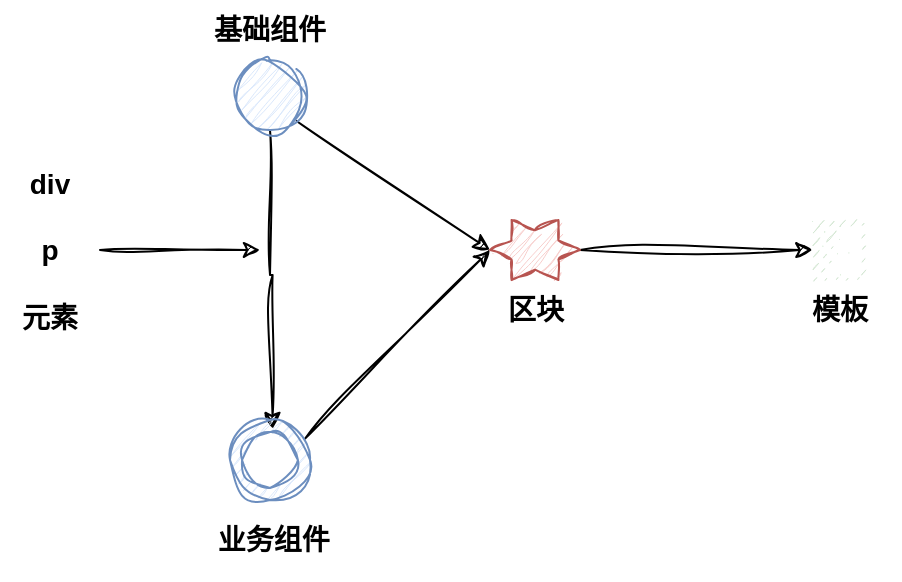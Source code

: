 <mxfile version="23.1.5" type="github">
  <diagram name="第 1 页" id="dDQUipNFQiX6oBX-kvsF">
    <mxGraphModel dx="1247" dy="659" grid="1" gridSize="10" guides="1" tooltips="1" connect="1" arrows="1" fold="1" page="1" pageScale="1" pageWidth="827" pageHeight="1169" math="0" shadow="0">
      <root>
        <mxCell id="0" />
        <mxCell id="1" parent="0" />
        <mxCell id="gEaBiGcU0Ve1vbxQW--x-1" value="&lt;span style=&quot;font-size: 14px;&quot;&gt;&lt;span style=&quot;font-size: 14px;&quot;&gt;div&lt;br style=&quot;font-size: 14px;&quot;&gt;&lt;br style=&quot;font-size: 14px;&quot;&gt;p&lt;br style=&quot;font-size: 14px;&quot;&gt;&lt;br style=&quot;font-size: 14px;&quot;&gt;元素&lt;br style=&quot;font-size: 14px;&quot;&gt;&lt;/span&gt;&lt;/span&gt;" style="text;html=1;align=center;verticalAlign=middle;whiteSpace=wrap;rounded=0;fontSize=14;fontStyle=1;sketch=1;curveFitting=1;jiggle=2;shadow=0;" vertex="1" parent="1">
          <mxGeometry x="190" y="350" width="50" height="110" as="geometry" />
        </mxCell>
        <mxCell id="gEaBiGcU0Ve1vbxQW--x-9" style="edgeStyle=orthogonalEdgeStyle;rounded=0;orthogonalLoop=1;jettySize=auto;html=1;exitX=0.5;exitY=1;exitDx=0;exitDy=0;entryX=0.532;entryY=0.112;entryDx=0;entryDy=0;sketch=1;curveFitting=1;jiggle=2;shadow=0;entryPerimeter=0;" edge="1" parent="1" source="gEaBiGcU0Ve1vbxQW--x-20" target="gEaBiGcU0Ve1vbxQW--x-19">
          <mxGeometry relative="1" as="geometry" />
        </mxCell>
        <mxCell id="gEaBiGcU0Ve1vbxQW--x-2" value="基础组件" style="text;html=1;align=center;verticalAlign=middle;whiteSpace=wrap;rounded=0;fontSize=14;fontStyle=1;sketch=1;curveFitting=1;jiggle=2;shadow=0;" vertex="1" parent="1">
          <mxGeometry x="290" y="280" width="70" height="30" as="geometry" />
        </mxCell>
        <mxCell id="gEaBiGcU0Ve1vbxQW--x-3" value="&amp;nbsp;业务组件" style="text;html=1;align=center;verticalAlign=middle;whiteSpace=wrap;rounded=0;fontSize=14;fontStyle=1;sketch=1;curveFitting=1;jiggle=2;shadow=0;" vertex="1" parent="1">
          <mxGeometry x="290" y="530" width="70" height="40" as="geometry" />
        </mxCell>
        <mxCell id="gEaBiGcU0Ve1vbxQW--x-4" value="区块" style="text;html=1;align=center;verticalAlign=middle;whiteSpace=wrap;rounded=0;fontSize=14;fontStyle=1;sketch=1;curveFitting=1;jiggle=2;shadow=0;" vertex="1" parent="1">
          <mxGeometry x="427.5" y="420" width="60" height="30" as="geometry" />
        </mxCell>
        <mxCell id="gEaBiGcU0Ve1vbxQW--x-5" value="模板" style="text;html=1;align=center;verticalAlign=middle;whiteSpace=wrap;rounded=0;fontSize=14;fontStyle=1;sketch=1;curveFitting=1;jiggle=2;shadow=0;" vertex="1" parent="1">
          <mxGeometry x="580" y="420" width="60" height="30" as="geometry" />
        </mxCell>
        <mxCell id="gEaBiGcU0Ve1vbxQW--x-11" value="" style="endArrow=classic;html=1;rounded=0;entryX=0;entryY=0.5;entryDx=0;entryDy=0;sketch=1;curveFitting=1;jiggle=2;shadow=0;entryPerimeter=0;exitX=1;exitY=1;exitDx=0;exitDy=0;" edge="1" parent="1" source="gEaBiGcU0Ve1vbxQW--x-20" target="gEaBiGcU0Ve1vbxQW--x-18">
          <mxGeometry width="50" height="50" relative="1" as="geometry">
            <mxPoint x="350" y="310" as="sourcePoint" />
            <mxPoint x="360" y="520" as="targetPoint" />
          </mxGeometry>
        </mxCell>
        <mxCell id="gEaBiGcU0Ve1vbxQW--x-12" value="" style="endArrow=classic;html=1;rounded=0;entryX=0;entryY=0.5;entryDx=0;entryDy=0;exitX=0.939;exitY=0.232;exitDx=0;exitDy=0;sketch=1;curveFitting=1;jiggle=2;shadow=0;entryPerimeter=0;exitPerimeter=0;" edge="1" parent="1" source="gEaBiGcU0Ve1vbxQW--x-19" target="gEaBiGcU0Ve1vbxQW--x-18">
          <mxGeometry width="50" height="50" relative="1" as="geometry">
            <mxPoint x="360" y="480" as="sourcePoint" />
            <mxPoint x="430" y="570" as="targetPoint" />
          </mxGeometry>
        </mxCell>
        <mxCell id="gEaBiGcU0Ve1vbxQW--x-13" value="" style="endArrow=classic;html=1;rounded=0;sketch=1;curveFitting=1;jiggle=2;shadow=0;" edge="1" parent="1" source="gEaBiGcU0Ve1vbxQW--x-18" target="gEaBiGcU0Ve1vbxQW--x-15">
          <mxGeometry width="50" height="50" relative="1" as="geometry">
            <mxPoint x="360" y="460" as="sourcePoint" />
            <mxPoint x="410" y="410" as="targetPoint" />
          </mxGeometry>
        </mxCell>
        <mxCell id="gEaBiGcU0Ve1vbxQW--x-14" value="" style="endArrow=classic;html=1;rounded=0;exitX=1;exitY=0.5;exitDx=0;exitDy=0;sketch=1;curveFitting=1;jiggle=2;shadow=0;" edge="1" parent="1" source="gEaBiGcU0Ve1vbxQW--x-1">
          <mxGeometry width="50" height="50" relative="1" as="geometry">
            <mxPoint x="340" y="560" as="sourcePoint" />
            <mxPoint x="320" y="405" as="targetPoint" />
          </mxGeometry>
        </mxCell>
        <mxCell id="gEaBiGcU0Ve1vbxQW--x-15" value="" style="sketch=1;outlineConnect=0;fillColor=#d5e8d4;strokeColor=#82b366;dashed=0;verticalLabelPosition=bottom;verticalAlign=top;align=center;html=1;fontSize=12;fontStyle=0;aspect=fixed;pointerEvents=1;shape=mxgraph.aws4.template;curveFitting=1;jiggle=2;shadow=0;" vertex="1" parent="1">
          <mxGeometry x="596.25" y="390" width="25" height="30" as="geometry" />
        </mxCell>
        <mxCell id="gEaBiGcU0Ve1vbxQW--x-18" value="" style="verticalLabelPosition=bottom;verticalAlign=top;html=1;shape=mxgraph.basic.6_point_star;fillColor=#f8cecc;strokeColor=#b85450;sketch=1;curveFitting=1;jiggle=2;shadow=0;" vertex="1" parent="1">
          <mxGeometry x="435" y="390" width="45" height="30" as="geometry" />
        </mxCell>
        <mxCell id="gEaBiGcU0Ve1vbxQW--x-19" value="" style="verticalLabelPosition=bottom;verticalAlign=top;html=1;shape=mxgraph.basic.donut;dx=6.04;fillColor=#dae8fc;strokeColor=#6c8ebf;sketch=1;curveFitting=1;jiggle=2;shadow=0;" vertex="1" parent="1">
          <mxGeometry x="305" y="490" width="40" height="40" as="geometry" />
        </mxCell>
        <mxCell id="gEaBiGcU0Ve1vbxQW--x-20" value="" style="ellipse;whiteSpace=wrap;html=1;aspect=fixed;fillColor=#dae8fc;strokeColor=#6c8ebf;sketch=1;curveFitting=1;jiggle=2;shadow=0;" vertex="1" parent="1">
          <mxGeometry x="307.5" y="310" width="35" height="35" as="geometry" />
        </mxCell>
      </root>
    </mxGraphModel>
  </diagram>
</mxfile>
